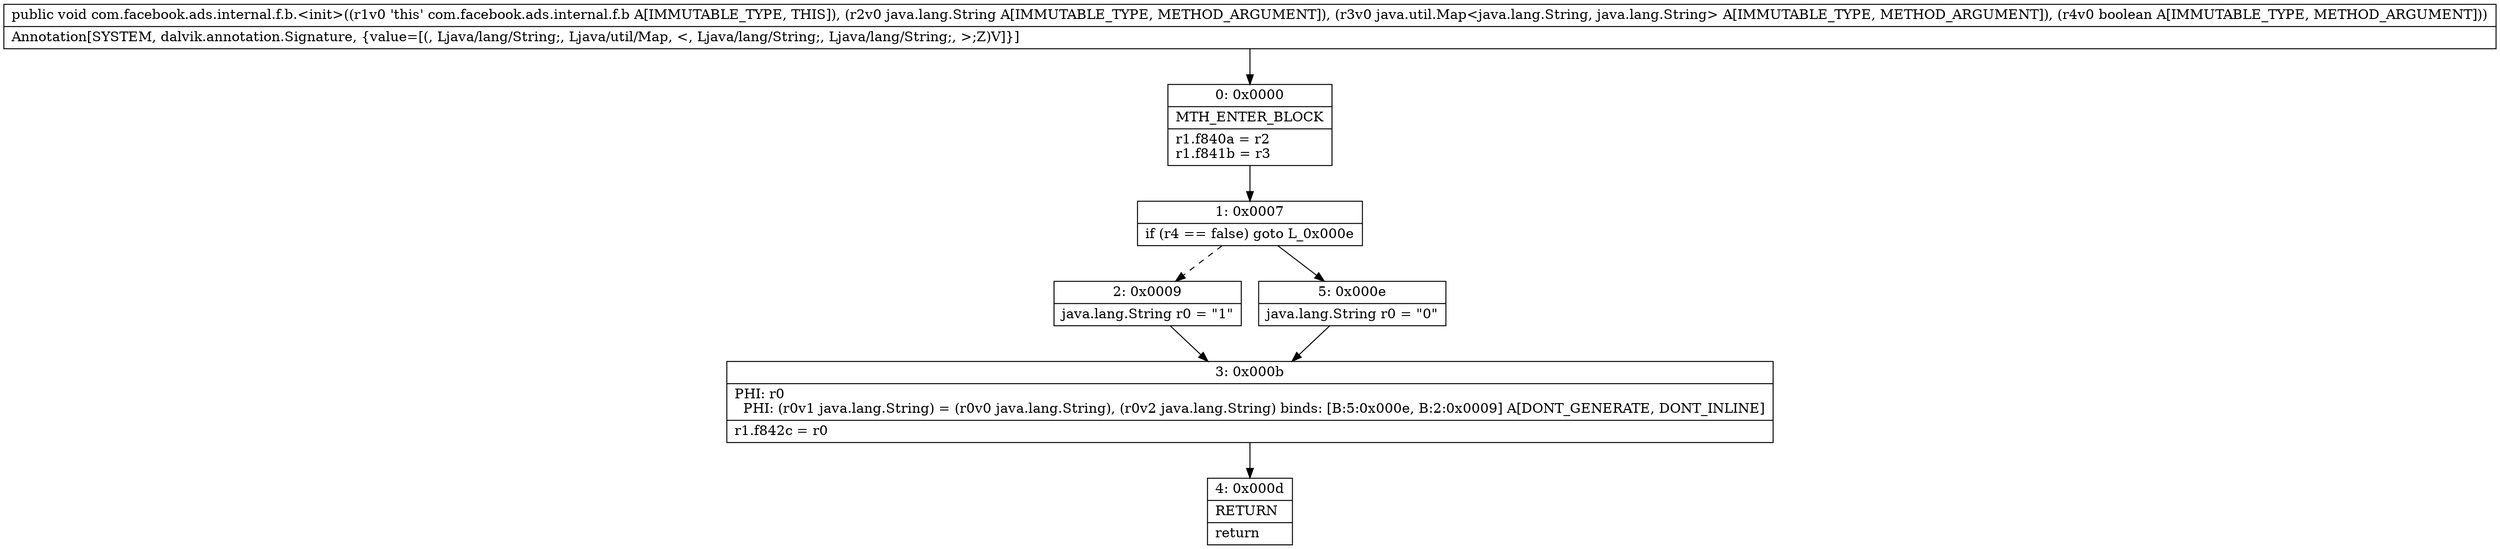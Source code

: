 digraph "CFG forcom.facebook.ads.internal.f.b.\<init\>(Ljava\/lang\/String;Ljava\/util\/Map;Z)V" {
Node_0 [shape=record,label="{0\:\ 0x0000|MTH_ENTER_BLOCK\l|r1.f840a = r2\lr1.f841b = r3\l}"];
Node_1 [shape=record,label="{1\:\ 0x0007|if (r4 == false) goto L_0x000e\l}"];
Node_2 [shape=record,label="{2\:\ 0x0009|java.lang.String r0 = \"1\"\l}"];
Node_3 [shape=record,label="{3\:\ 0x000b|PHI: r0 \l  PHI: (r0v1 java.lang.String) = (r0v0 java.lang.String), (r0v2 java.lang.String) binds: [B:5:0x000e, B:2:0x0009] A[DONT_GENERATE, DONT_INLINE]\l|r1.f842c = r0\l}"];
Node_4 [shape=record,label="{4\:\ 0x000d|RETURN\l|return\l}"];
Node_5 [shape=record,label="{5\:\ 0x000e|java.lang.String r0 = \"0\"\l}"];
MethodNode[shape=record,label="{public void com.facebook.ads.internal.f.b.\<init\>((r1v0 'this' com.facebook.ads.internal.f.b A[IMMUTABLE_TYPE, THIS]), (r2v0 java.lang.String A[IMMUTABLE_TYPE, METHOD_ARGUMENT]), (r3v0 java.util.Map\<java.lang.String, java.lang.String\> A[IMMUTABLE_TYPE, METHOD_ARGUMENT]), (r4v0 boolean A[IMMUTABLE_TYPE, METHOD_ARGUMENT]))  | Annotation[SYSTEM, dalvik.annotation.Signature, \{value=[(, Ljava\/lang\/String;, Ljava\/util\/Map, \<, Ljava\/lang\/String;, Ljava\/lang\/String;, \>;Z)V]\}]\l}"];
MethodNode -> Node_0;
Node_0 -> Node_1;
Node_1 -> Node_2[style=dashed];
Node_1 -> Node_5;
Node_2 -> Node_3;
Node_3 -> Node_4;
Node_5 -> Node_3;
}

